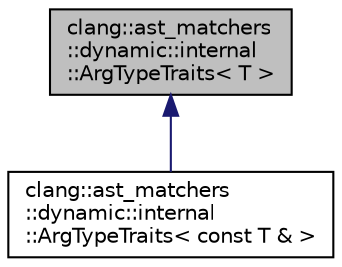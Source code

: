 digraph "clang::ast_matchers::dynamic::internal::ArgTypeTraits&lt; T &gt;"
{
 // LATEX_PDF_SIZE
  bgcolor="transparent";
  edge [fontname="Helvetica",fontsize="10",labelfontname="Helvetica",labelfontsize="10"];
  node [fontname="Helvetica",fontsize="10",shape=record];
  Node1 [label="clang::ast_matchers\l::dynamic::internal\l::ArgTypeTraits\< T \>",height=0.2,width=0.4,color="black", fillcolor="grey75", style="filled", fontcolor="black",tooltip="Helper template class to just from argument type to the right is/get functions in VariantValue."];
  Node1 -> Node2 [dir="back",color="midnightblue",fontsize="10",style="solid",fontname="Helvetica"];
  Node2 [label="clang::ast_matchers\l::dynamic::internal\l::ArgTypeTraits\< const T & \>",height=0.2,width=0.4,color="black",URL="$structclang_1_1ast__matchers_1_1dynamic_1_1internal_1_1ArgTypeTraits_3_01const_01T_01_6_01_4.html",tooltip=" "];
}
